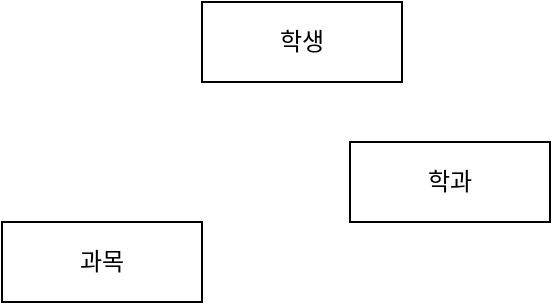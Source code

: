 <mxfile version="24.0.5" type="github">
  <diagram name="페이지-1" id="yQZhnBcyJiU2oj8RSW3e">
    <mxGraphModel dx="661" dy="744" grid="1" gridSize="10" guides="1" tooltips="1" connect="1" arrows="1" fold="1" page="1" pageScale="1" pageWidth="827" pageHeight="1169" math="0" shadow="0">
      <root>
        <mxCell id="0" />
        <mxCell id="1" parent="0" />
        <mxCell id="dPiJsvhbifneOI9lTby9-1" value="학생" style="whiteSpace=wrap;html=1;align=center;" vertex="1" parent="1">
          <mxGeometry x="290" y="360" width="100" height="40" as="geometry" />
        </mxCell>
        <mxCell id="dPiJsvhbifneOI9lTby9-2" value="학과" style="whiteSpace=wrap;html=1;align=center;" vertex="1" parent="1">
          <mxGeometry x="364" y="430" width="100" height="40" as="geometry" />
        </mxCell>
        <mxCell id="dPiJsvhbifneOI9lTby9-3" value="과목" style="whiteSpace=wrap;html=1;align=center;" vertex="1" parent="1">
          <mxGeometry x="190" y="470" width="100" height="40" as="geometry" />
        </mxCell>
      </root>
    </mxGraphModel>
  </diagram>
</mxfile>
